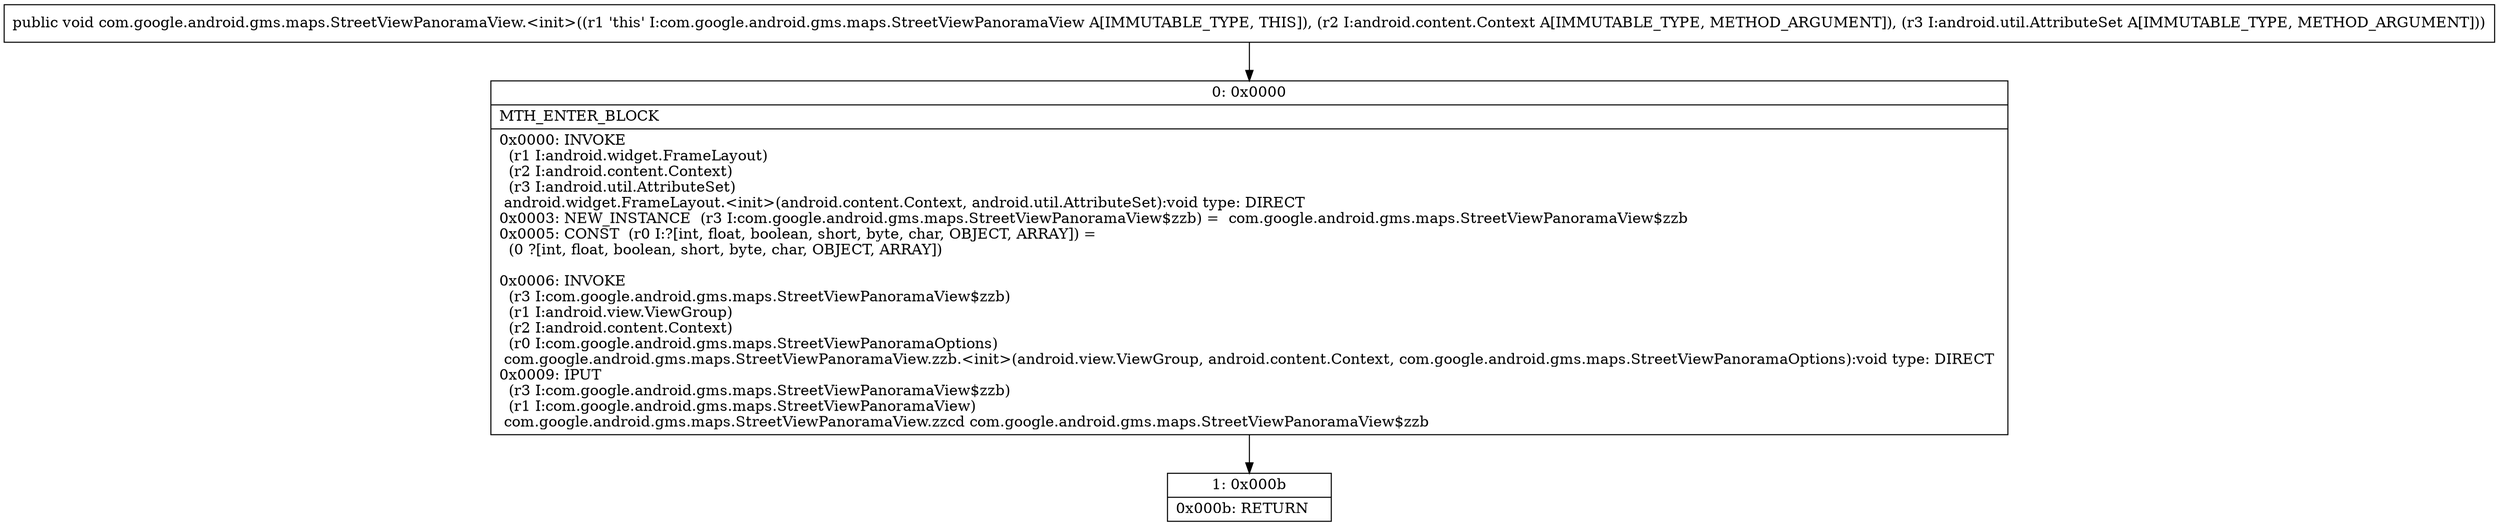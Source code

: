 digraph "CFG forcom.google.android.gms.maps.StreetViewPanoramaView.\<init\>(Landroid\/content\/Context;Landroid\/util\/AttributeSet;)V" {
Node_0 [shape=record,label="{0\:\ 0x0000|MTH_ENTER_BLOCK\l|0x0000: INVOKE  \l  (r1 I:android.widget.FrameLayout)\l  (r2 I:android.content.Context)\l  (r3 I:android.util.AttributeSet)\l android.widget.FrameLayout.\<init\>(android.content.Context, android.util.AttributeSet):void type: DIRECT \l0x0003: NEW_INSTANCE  (r3 I:com.google.android.gms.maps.StreetViewPanoramaView$zzb) =  com.google.android.gms.maps.StreetViewPanoramaView$zzb \l0x0005: CONST  (r0 I:?[int, float, boolean, short, byte, char, OBJECT, ARRAY]) = \l  (0 ?[int, float, boolean, short, byte, char, OBJECT, ARRAY])\l \l0x0006: INVOKE  \l  (r3 I:com.google.android.gms.maps.StreetViewPanoramaView$zzb)\l  (r1 I:android.view.ViewGroup)\l  (r2 I:android.content.Context)\l  (r0 I:com.google.android.gms.maps.StreetViewPanoramaOptions)\l com.google.android.gms.maps.StreetViewPanoramaView.zzb.\<init\>(android.view.ViewGroup, android.content.Context, com.google.android.gms.maps.StreetViewPanoramaOptions):void type: DIRECT \l0x0009: IPUT  \l  (r3 I:com.google.android.gms.maps.StreetViewPanoramaView$zzb)\l  (r1 I:com.google.android.gms.maps.StreetViewPanoramaView)\l com.google.android.gms.maps.StreetViewPanoramaView.zzcd com.google.android.gms.maps.StreetViewPanoramaView$zzb \l}"];
Node_1 [shape=record,label="{1\:\ 0x000b|0x000b: RETURN   \l}"];
MethodNode[shape=record,label="{public void com.google.android.gms.maps.StreetViewPanoramaView.\<init\>((r1 'this' I:com.google.android.gms.maps.StreetViewPanoramaView A[IMMUTABLE_TYPE, THIS]), (r2 I:android.content.Context A[IMMUTABLE_TYPE, METHOD_ARGUMENT]), (r3 I:android.util.AttributeSet A[IMMUTABLE_TYPE, METHOD_ARGUMENT])) }"];
MethodNode -> Node_0;
Node_0 -> Node_1;
}

